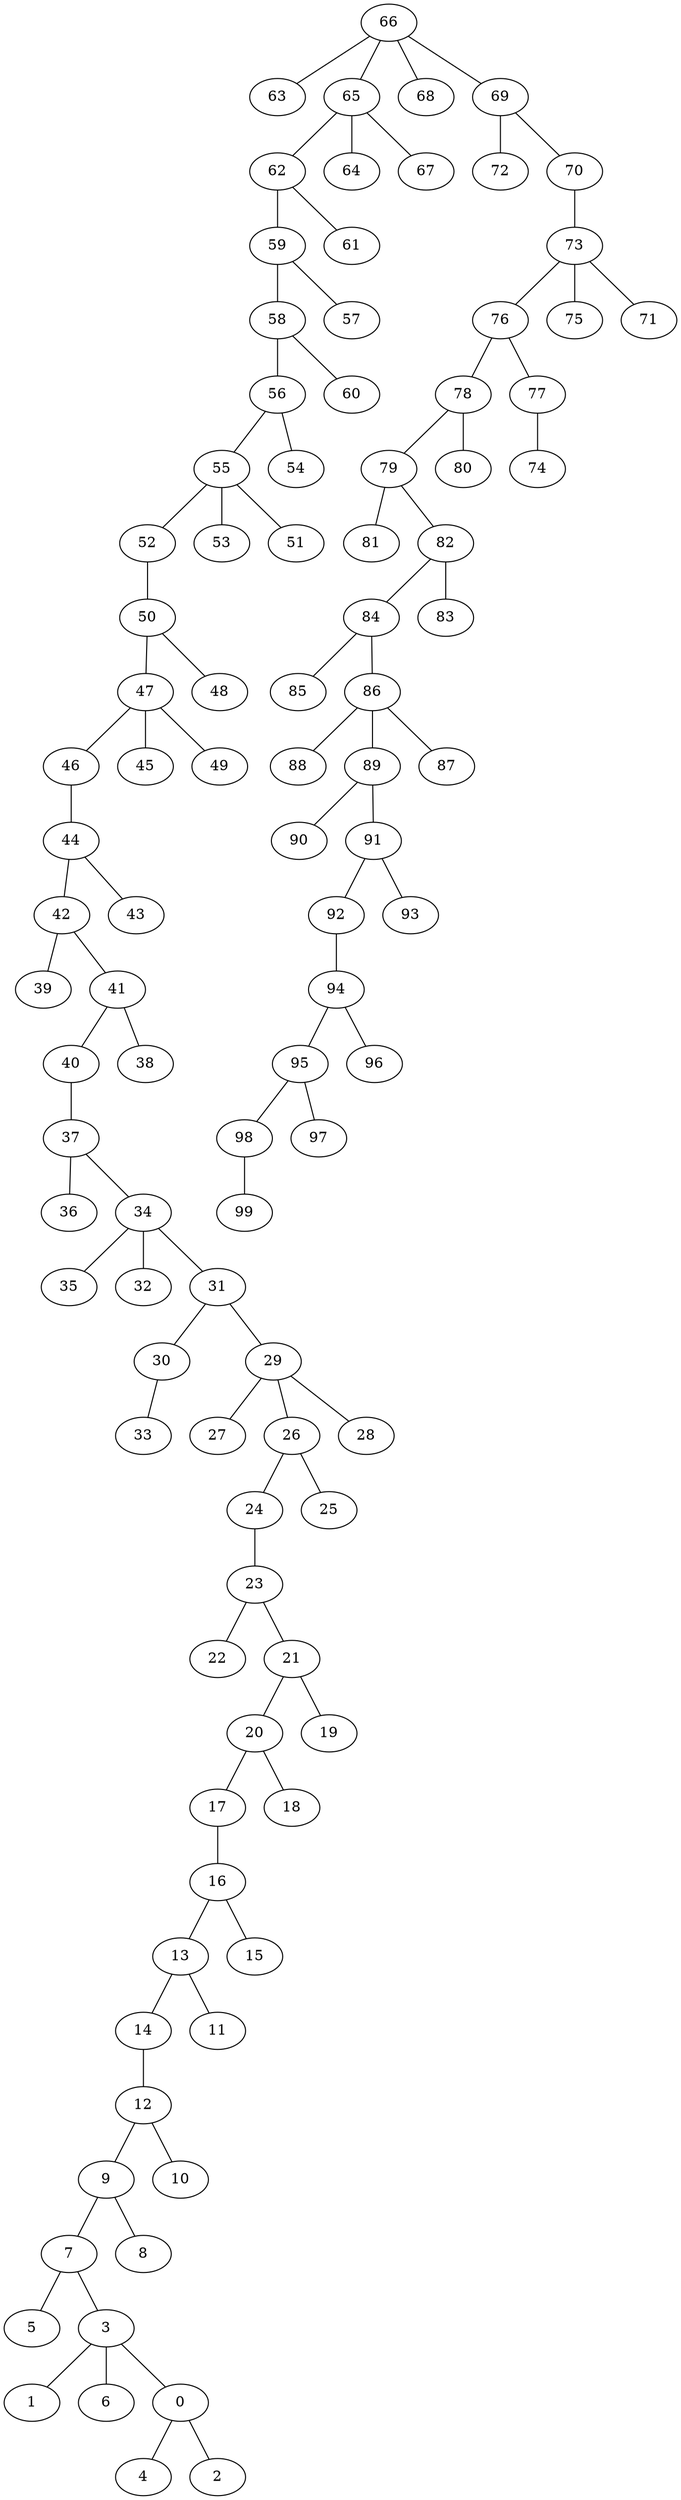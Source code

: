 graph G {
"79";
"5";
"4";
"37";
"88";
"27";
"1";
"33";
"52";
"90";
"62";
"92";
"9";
"13";
"7";
"26";
"66";
"84";
"17";
"81";
"6";
"40";
"93";
"63";
"24";
"3";
"14";
"16";
"64";
"42";
"65";
"35";
"91";
"94";
"36";
"22";
"50";
"30";
"28";
"68";
"89";
"47";
"59";
"83";
"46";
"72";
"39";
"41";
"74";
"15";
"98";
"10";
"78";
"53";
"82";
"56";
"95";
"44";
"25";
"76";
"38";
"73";
"48";
"32";
"75";
"45";
"69";
"20";
"0";
"55";
"60";
"29";
"43";
"49";
"77";
"11";
"18";
"71";
"80";
"99";
"85";
"58";
"23";
"57";
"61";
"96";
"86";
"97";
"67";
"21";
"19";
"34";
"2";
"31";
"8";
"70";
"54";
"87";
"51";
"12";
    "7" -- "5";
    "79" -- "81";
    "82" -- "84";
    "34" -- "32";
    "29" -- "28";
    "3" -- "6";
    "31" -- "30";
    "78" -- "80";
    "94" -- "96";
    "89" -- "90";
    "0" -- "2";
    "86" -- "88";
    "9" -- "8";
    "24" -- "23";
    "26" -- "25";
    "58" -- "60";
    "59" -- "57";
    "13" -- "11";
    "73" -- "75";
    "37" -- "36";
    "47" -- "45";
    "56" -- "54";
    "29" -- "27";
    "66" -- "68";
    "62" -- "61";
    "66" -- "69";
    "42" -- "39";
    "65" -- "62";
    "84" -- "85";
    "91" -- "93";
    "84" -- "86";
    "9" -- "7";
    "50" -- "48";
    "37" -- "34";
    "91" -- "92";
    "12" -- "10";
    "55" -- "51";
    "66" -- "63";
    "77" -- "74";
    "12" -- "9";
    "30" -- "33";
    "29" -- "26";
    "16" -- "15";
    "13" -- "14";
    "55" -- "53";
    "95" -- "98";
    "34" -- "35";
    "23" -- "22";
    "50" -- "47";
    "76" -- "77";
    "20" -- "18";
    "16" -- "13";
    "42" -- "41";
    "65" -- "64";
    "69" -- "72";
    "98" -- "99";
    "7" -- "3";
    "79" -- "82";
    "26" -- "24";
    "66" -- "65";
    "41" -- "38";
    "3" -- "1";
    "21" -- "19";
    "44" -- "43";
    "52" -- "50";
    "78" -- "79";
    "17" -- "16";
    "73" -- "71";
    "21" -- "20";
    "14" -- "12";
    "70" -- "73";
    "86" -- "87";
    "31" -- "29";
    "65" -- "67";
    "86" -- "89";
    "44" -- "42";
    "89" -- "91";
    "41" -- "40";
    "23" -- "21";
    "46" -- "44";
    "82" -- "83";
    "0" -- "4";
    "69" -- "70";
    "59" -- "58";
    "3" -- "0";
    "58" -- "56";
    "47" -- "49";
    "76" -- "78";
    "73" -- "76";
    "40" -- "37";
    "95" -- "97";
    "62" -- "59";
    "92" -- "94";
    "47" -- "46";
    "34" -- "31";
    "56" -- "55";
    "94" -- "95";
    "20" -- "17";
    "55" -- "52";
}
